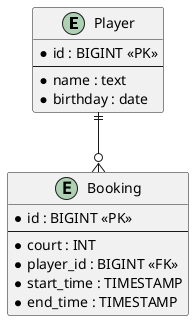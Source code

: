 @startuml

entity Player {
  *id : BIGINT <<PK>>
  --
  *name : text
  *birthday : date
}

entity Booking {
  *id : BIGINT <<PK>>
  --
  *court : INT
  *player_id : BIGINT <<FK>>
  *start_time : TIMESTAMP
  *end_time : TIMESTAMP
}

Player ||--o{ Booking

@enduml
